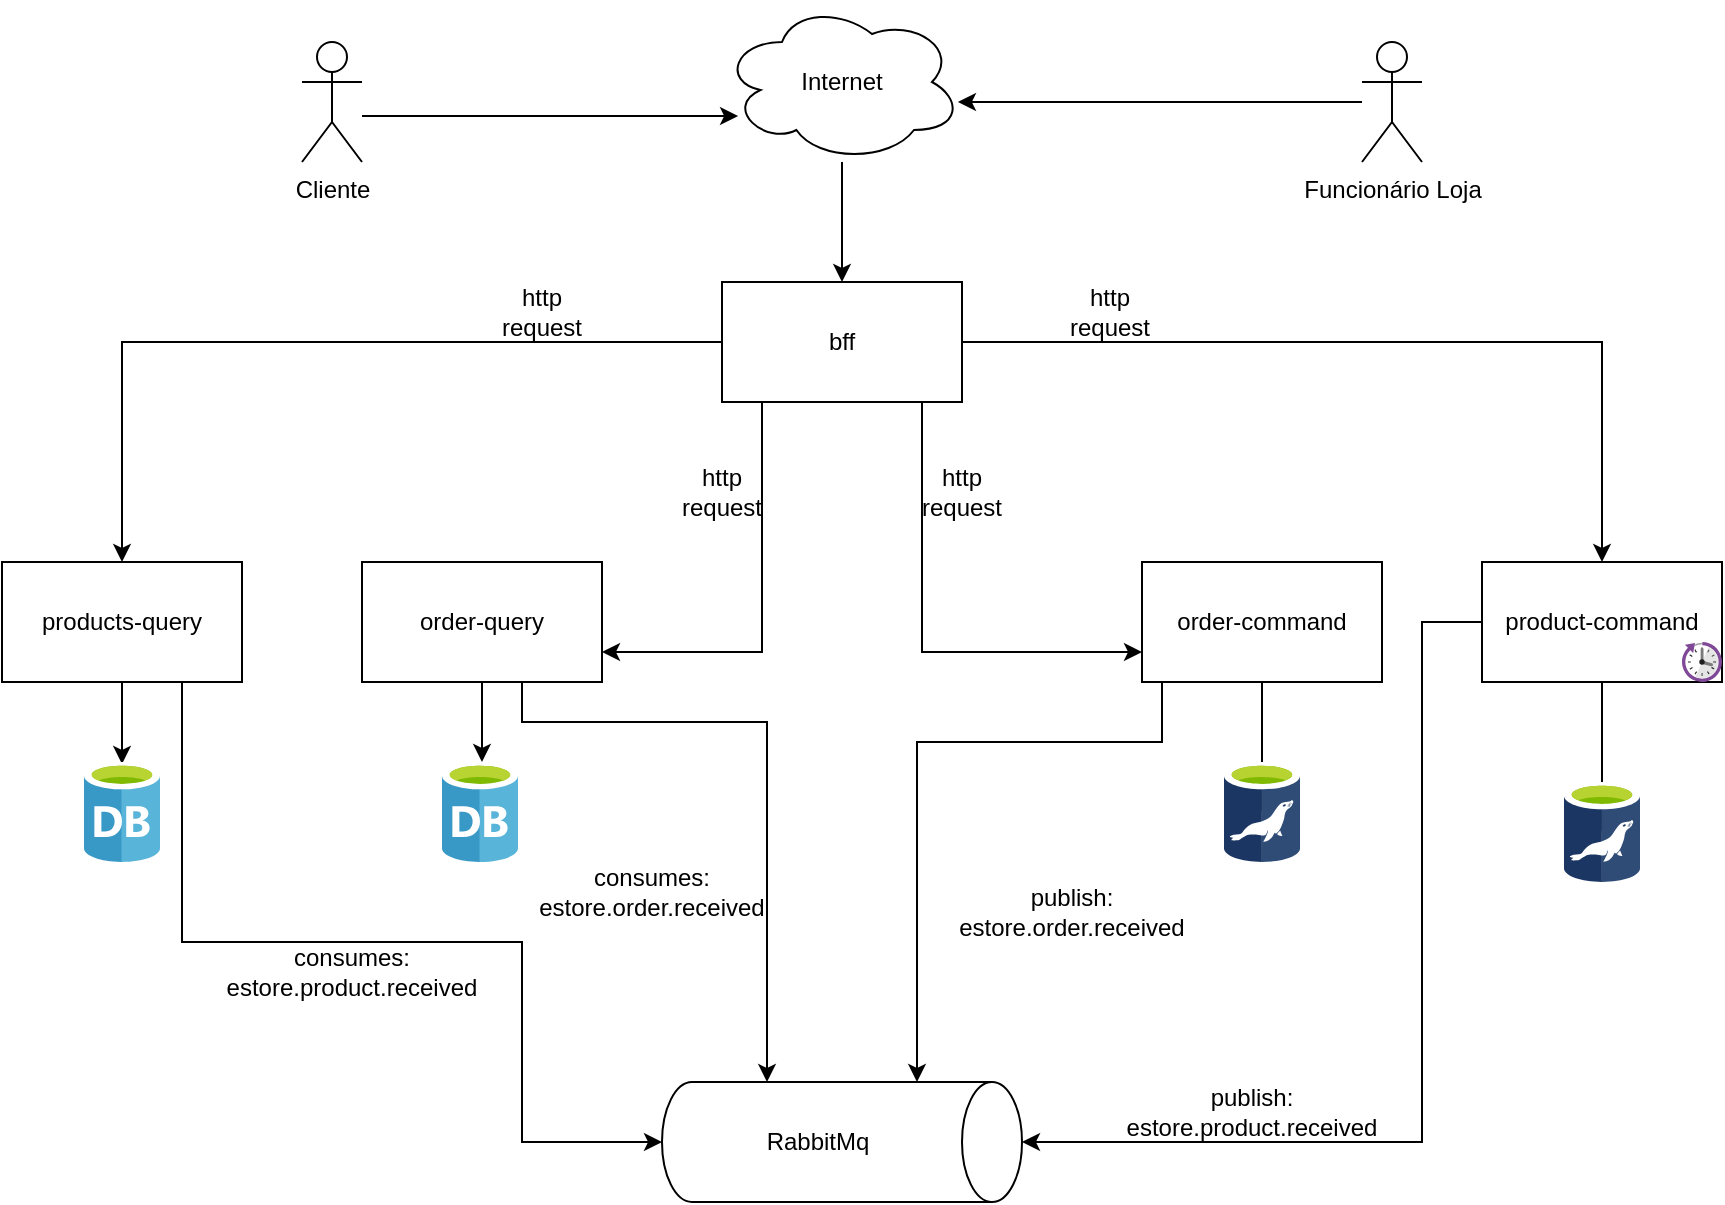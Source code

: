 <mxfile version="16.4.5" type="device"><diagram id="Hk_PoiFEoWG7qYwv77N3" name="Page-1"><mxGraphModel dx="2249" dy="762" grid="1" gridSize="10" guides="1" tooltips="1" connect="1" arrows="1" fold="1" page="1" pageScale="1" pageWidth="827" pageHeight="1169" math="0" shadow="0"><root><mxCell id="0"/><mxCell id="1" parent="0"/><mxCell id="dU17i2jU9ZZN2sGfitaL-9" style="edgeStyle=orthogonalEdgeStyle;rounded=0;orthogonalLoop=1;jettySize=auto;html=1;" edge="1" parent="1" source="dU17i2jU9ZZN2sGfitaL-1" target="dU17i2jU9ZZN2sGfitaL-3"><mxGeometry relative="1" as="geometry"/></mxCell><mxCell id="dU17i2jU9ZZN2sGfitaL-48" style="edgeStyle=orthogonalEdgeStyle;rounded=0;orthogonalLoop=1;jettySize=auto;html=1;" edge="1" parent="1" source="dU17i2jU9ZZN2sGfitaL-1" target="dU17i2jU9ZZN2sGfitaL-5"><mxGeometry relative="1" as="geometry"><Array as="points"><mxPoint x="690" y="310"/><mxPoint x="690" y="570"/></Array></mxGeometry></mxCell><mxCell id="dU17i2jU9ZZN2sGfitaL-1" value="product-command" style="rounded=0;whiteSpace=wrap;html=1;" vertex="1" parent="1"><mxGeometry x="720" y="280" width="120" height="60" as="geometry"/></mxCell><mxCell id="dU17i2jU9ZZN2sGfitaL-10" style="edgeStyle=orthogonalEdgeStyle;rounded=0;orthogonalLoop=1;jettySize=auto;html=1;entryX=0.5;entryY=0.02;entryDx=0;entryDy=0;entryPerimeter=0;" edge="1" parent="1" source="dU17i2jU9ZZN2sGfitaL-2" target="dU17i2jU9ZZN2sGfitaL-4"><mxGeometry relative="1" as="geometry"/></mxCell><mxCell id="dU17i2jU9ZZN2sGfitaL-46" style="edgeStyle=orthogonalEdgeStyle;rounded=0;orthogonalLoop=1;jettySize=auto;html=1;" edge="1" parent="1" source="dU17i2jU9ZZN2sGfitaL-2" target="dU17i2jU9ZZN2sGfitaL-5"><mxGeometry relative="1" as="geometry"><Array as="points"><mxPoint x="70" y="470"/><mxPoint x="240" y="470"/><mxPoint x="240" y="570"/></Array></mxGeometry></mxCell><mxCell id="dU17i2jU9ZZN2sGfitaL-2" value="products-query" style="rounded=0;whiteSpace=wrap;html=1;" vertex="1" parent="1"><mxGeometry x="-20" y="280" width="120" height="60" as="geometry"/></mxCell><mxCell id="dU17i2jU9ZZN2sGfitaL-3" value="" style="sketch=0;aspect=fixed;html=1;points=[];align=center;image;fontSize=12;image=img/lib/mscae/aspect=fixed;html=1;perimeter=none;align=center;shadow=0;dashed=0;image;fontSize=12;image=img/lib/mscae/Azure_Database_for_MariaDB_servers.svg;" vertex="1" parent="1"><mxGeometry x="761" y="390" width="38" height="50" as="geometry"/></mxCell><mxCell id="dU17i2jU9ZZN2sGfitaL-4" value="" style="sketch=0;aspect=fixed;html=1;points=[];align=center;image;fontSize=12;image=img/lib/mscae/Database_General.svg;" vertex="1" parent="1"><mxGeometry x="21" y="380" width="38" height="50" as="geometry"/></mxCell><mxCell id="dU17i2jU9ZZN2sGfitaL-5" value="RabbitMq" style="shape=cylinder3;whiteSpace=wrap;html=1;boundedLbl=1;backgroundOutline=1;size=15;direction=south;" vertex="1" parent="1"><mxGeometry x="310" y="540" width="180" height="60" as="geometry"/></mxCell><mxCell id="dU17i2jU9ZZN2sGfitaL-7" style="edgeStyle=orthogonalEdgeStyle;rounded=0;orthogonalLoop=1;jettySize=auto;html=1;entryX=0.5;entryY=0;entryDx=0;entryDy=0;" edge="1" parent="1" source="dU17i2jU9ZZN2sGfitaL-6" target="dU17i2jU9ZZN2sGfitaL-2"><mxGeometry relative="1" as="geometry"/></mxCell><mxCell id="dU17i2jU9ZZN2sGfitaL-8" style="edgeStyle=orthogonalEdgeStyle;rounded=0;orthogonalLoop=1;jettySize=auto;html=1;entryX=0.5;entryY=0;entryDx=0;entryDy=0;" edge="1" parent="1" source="dU17i2jU9ZZN2sGfitaL-6" target="dU17i2jU9ZZN2sGfitaL-1"><mxGeometry relative="1" as="geometry"/></mxCell><mxCell id="dU17i2jU9ZZN2sGfitaL-44" style="edgeStyle=orthogonalEdgeStyle;rounded=0;orthogonalLoop=1;jettySize=auto;html=1;entryX=1;entryY=0.75;entryDx=0;entryDy=0;" edge="1" parent="1" source="dU17i2jU9ZZN2sGfitaL-6" target="dU17i2jU9ZZN2sGfitaL-33"><mxGeometry relative="1" as="geometry"><Array as="points"><mxPoint x="360" y="325"/></Array></mxGeometry></mxCell><mxCell id="dU17i2jU9ZZN2sGfitaL-45" style="edgeStyle=orthogonalEdgeStyle;rounded=0;orthogonalLoop=1;jettySize=auto;html=1;entryX=0;entryY=0.75;entryDx=0;entryDy=0;" edge="1" parent="1" source="dU17i2jU9ZZN2sGfitaL-6" target="dU17i2jU9ZZN2sGfitaL-35"><mxGeometry relative="1" as="geometry"><Array as="points"><mxPoint x="440" y="325"/></Array></mxGeometry></mxCell><mxCell id="dU17i2jU9ZZN2sGfitaL-6" value="bff" style="rounded=0;whiteSpace=wrap;html=1;" vertex="1" parent="1"><mxGeometry x="340" y="140" width="120" height="60" as="geometry"/></mxCell><mxCell id="dU17i2jU9ZZN2sGfitaL-16" value="http request" style="text;html=1;strokeColor=none;fillColor=none;align=center;verticalAlign=middle;whiteSpace=wrap;rounded=0;" vertex="1" parent="1"><mxGeometry x="220" y="140" width="60" height="30" as="geometry"/></mxCell><mxCell id="dU17i2jU9ZZN2sGfitaL-17" value="http request" style="text;html=1;strokeColor=none;fillColor=none;align=center;verticalAlign=middle;whiteSpace=wrap;rounded=0;" vertex="1" parent="1"><mxGeometry x="504" y="140" width="60" height="30" as="geometry"/></mxCell><mxCell id="dU17i2jU9ZZN2sGfitaL-18" value="publish: estore.product.received" style="text;html=1;strokeColor=none;fillColor=none;align=center;verticalAlign=middle;whiteSpace=wrap;rounded=0;" vertex="1" parent="1"><mxGeometry x="530" y="540" width="150" height="30" as="geometry"/></mxCell><mxCell id="dU17i2jU9ZZN2sGfitaL-19" value="consumes: estore.product.received" style="text;html=1;strokeColor=none;fillColor=none;align=center;verticalAlign=middle;whiteSpace=wrap;rounded=0;" vertex="1" parent="1"><mxGeometry x="80" y="470" width="150" height="30" as="geometry"/></mxCell><mxCell id="dU17i2jU9ZZN2sGfitaL-20" value="" style="sketch=0;aspect=fixed;html=1;points=[];align=center;image;fontSize=12;image=img/lib/mscae/Reservations.svg;" vertex="1" parent="1"><mxGeometry x="820" y="320" width="20" height="20" as="geometry"/></mxCell><mxCell id="dU17i2jU9ZZN2sGfitaL-23" style="edgeStyle=orthogonalEdgeStyle;rounded=0;orthogonalLoop=1;jettySize=auto;html=1;" edge="1" parent="1" source="dU17i2jU9ZZN2sGfitaL-22" target="dU17i2jU9ZZN2sGfitaL-6"><mxGeometry relative="1" as="geometry"/></mxCell><mxCell id="dU17i2jU9ZZN2sGfitaL-22" value="Internet" style="ellipse;shape=cloud;whiteSpace=wrap;html=1;" vertex="1" parent="1"><mxGeometry x="340" width="120" height="80" as="geometry"/></mxCell><mxCell id="dU17i2jU9ZZN2sGfitaL-32" style="edgeStyle=orthogonalEdgeStyle;rounded=0;orthogonalLoop=1;jettySize=auto;html=1;entryX=0.067;entryY=0.713;entryDx=0;entryDy=0;entryPerimeter=0;" edge="1" parent="1" source="dU17i2jU9ZZN2sGfitaL-26" target="dU17i2jU9ZZN2sGfitaL-22"><mxGeometry relative="1" as="geometry"><Array as="points"><mxPoint x="260" y="57"/><mxPoint x="260" y="57"/></Array></mxGeometry></mxCell><mxCell id="dU17i2jU9ZZN2sGfitaL-26" value="Cliente" style="shape=umlActor;verticalLabelPosition=bottom;verticalAlign=top;html=1;outlineConnect=0;" vertex="1" parent="1"><mxGeometry x="130" y="20" width="30" height="60" as="geometry"/></mxCell><mxCell id="dU17i2jU9ZZN2sGfitaL-31" style="edgeStyle=orthogonalEdgeStyle;rounded=0;orthogonalLoop=1;jettySize=auto;html=1;entryX=0.983;entryY=0.625;entryDx=0;entryDy=0;entryPerimeter=0;" edge="1" parent="1" source="dU17i2jU9ZZN2sGfitaL-30" target="dU17i2jU9ZZN2sGfitaL-22"><mxGeometry relative="1" as="geometry"/></mxCell><mxCell id="dU17i2jU9ZZN2sGfitaL-30" value="Funcionário Loja" style="shape=umlActor;verticalLabelPosition=bottom;verticalAlign=top;html=1;outlineConnect=0;" vertex="1" parent="1"><mxGeometry x="660" y="20" width="30" height="60" as="geometry"/></mxCell><mxCell id="dU17i2jU9ZZN2sGfitaL-41" style="edgeStyle=orthogonalEdgeStyle;rounded=0;orthogonalLoop=1;jettySize=auto;html=1;entryX=0.526;entryY=0;entryDx=0;entryDy=0;entryPerimeter=0;" edge="1" parent="1" source="dU17i2jU9ZZN2sGfitaL-33" target="dU17i2jU9ZZN2sGfitaL-40"><mxGeometry relative="1" as="geometry"/></mxCell><mxCell id="dU17i2jU9ZZN2sGfitaL-50" style="edgeStyle=orthogonalEdgeStyle;rounded=0;orthogonalLoop=1;jettySize=auto;html=1;entryX=0;entryY=0;entryDx=0;entryDy=127.5;entryPerimeter=0;" edge="1" parent="1" source="dU17i2jU9ZZN2sGfitaL-33" target="dU17i2jU9ZZN2sGfitaL-5"><mxGeometry relative="1" as="geometry"><Array as="points"><mxPoint x="240" y="360"/><mxPoint x="363" y="360"/></Array></mxGeometry></mxCell><mxCell id="dU17i2jU9ZZN2sGfitaL-33" value="order-query" style="rounded=0;whiteSpace=wrap;html=1;" vertex="1" parent="1"><mxGeometry x="160" y="280" width="120" height="60" as="geometry"/></mxCell><mxCell id="dU17i2jU9ZZN2sGfitaL-43" style="edgeStyle=orthogonalEdgeStyle;rounded=0;orthogonalLoop=1;jettySize=auto;html=1;" edge="1" parent="1" source="dU17i2jU9ZZN2sGfitaL-35" target="dU17i2jU9ZZN2sGfitaL-42"><mxGeometry relative="1" as="geometry"/></mxCell><mxCell id="dU17i2jU9ZZN2sGfitaL-49" style="edgeStyle=orthogonalEdgeStyle;rounded=0;orthogonalLoop=1;jettySize=auto;html=1;entryX=0;entryY=0;entryDx=0;entryDy=52.5;entryPerimeter=0;" edge="1" parent="1" source="dU17i2jU9ZZN2sGfitaL-35" target="dU17i2jU9ZZN2sGfitaL-5"><mxGeometry relative="1" as="geometry"><Array as="points"><mxPoint x="560" y="370"/><mxPoint x="438" y="370"/></Array></mxGeometry></mxCell><mxCell id="dU17i2jU9ZZN2sGfitaL-35" value="order-command" style="rounded=0;whiteSpace=wrap;html=1;" vertex="1" parent="1"><mxGeometry x="550" y="280" width="120" height="60" as="geometry"/></mxCell><mxCell id="dU17i2jU9ZZN2sGfitaL-38" value="http request" style="text;html=1;strokeColor=none;fillColor=none;align=center;verticalAlign=middle;whiteSpace=wrap;rounded=0;" vertex="1" parent="1"><mxGeometry x="310" y="230" width="60" height="30" as="geometry"/></mxCell><mxCell id="dU17i2jU9ZZN2sGfitaL-39" value="http request" style="text;html=1;strokeColor=none;fillColor=none;align=center;verticalAlign=middle;whiteSpace=wrap;rounded=0;" vertex="1" parent="1"><mxGeometry x="430" y="230" width="60" height="30" as="geometry"/></mxCell><mxCell id="dU17i2jU9ZZN2sGfitaL-40" value="" style="sketch=0;aspect=fixed;html=1;points=[];align=center;image;fontSize=12;image=img/lib/mscae/Database_General.svg;" vertex="1" parent="1"><mxGeometry x="200" y="380" width="38" height="50" as="geometry"/></mxCell><mxCell id="dU17i2jU9ZZN2sGfitaL-42" value="" style="sketch=0;aspect=fixed;html=1;points=[];align=center;image;fontSize=12;image=img/lib/mscae/aspect=fixed;html=1;perimeter=none;align=center;shadow=0;dashed=0;image;fontSize=12;image=img/lib/mscae/Azure_Database_for_MariaDB_servers.svg;" vertex="1" parent="1"><mxGeometry x="591" y="380" width="38" height="50" as="geometry"/></mxCell><mxCell id="dU17i2jU9ZZN2sGfitaL-51" value="publish: estore.order.received" style="text;html=1;strokeColor=none;fillColor=none;align=center;verticalAlign=middle;whiteSpace=wrap;rounded=0;" vertex="1" parent="1"><mxGeometry x="440" y="440" width="150" height="30" as="geometry"/></mxCell><mxCell id="dU17i2jU9ZZN2sGfitaL-53" value="consumes: estore.order.received" style="text;html=1;strokeColor=none;fillColor=none;align=center;verticalAlign=middle;whiteSpace=wrap;rounded=0;" vertex="1" parent="1"><mxGeometry x="230" y="430" width="150" height="30" as="geometry"/></mxCell></root></mxGraphModel></diagram></mxfile>